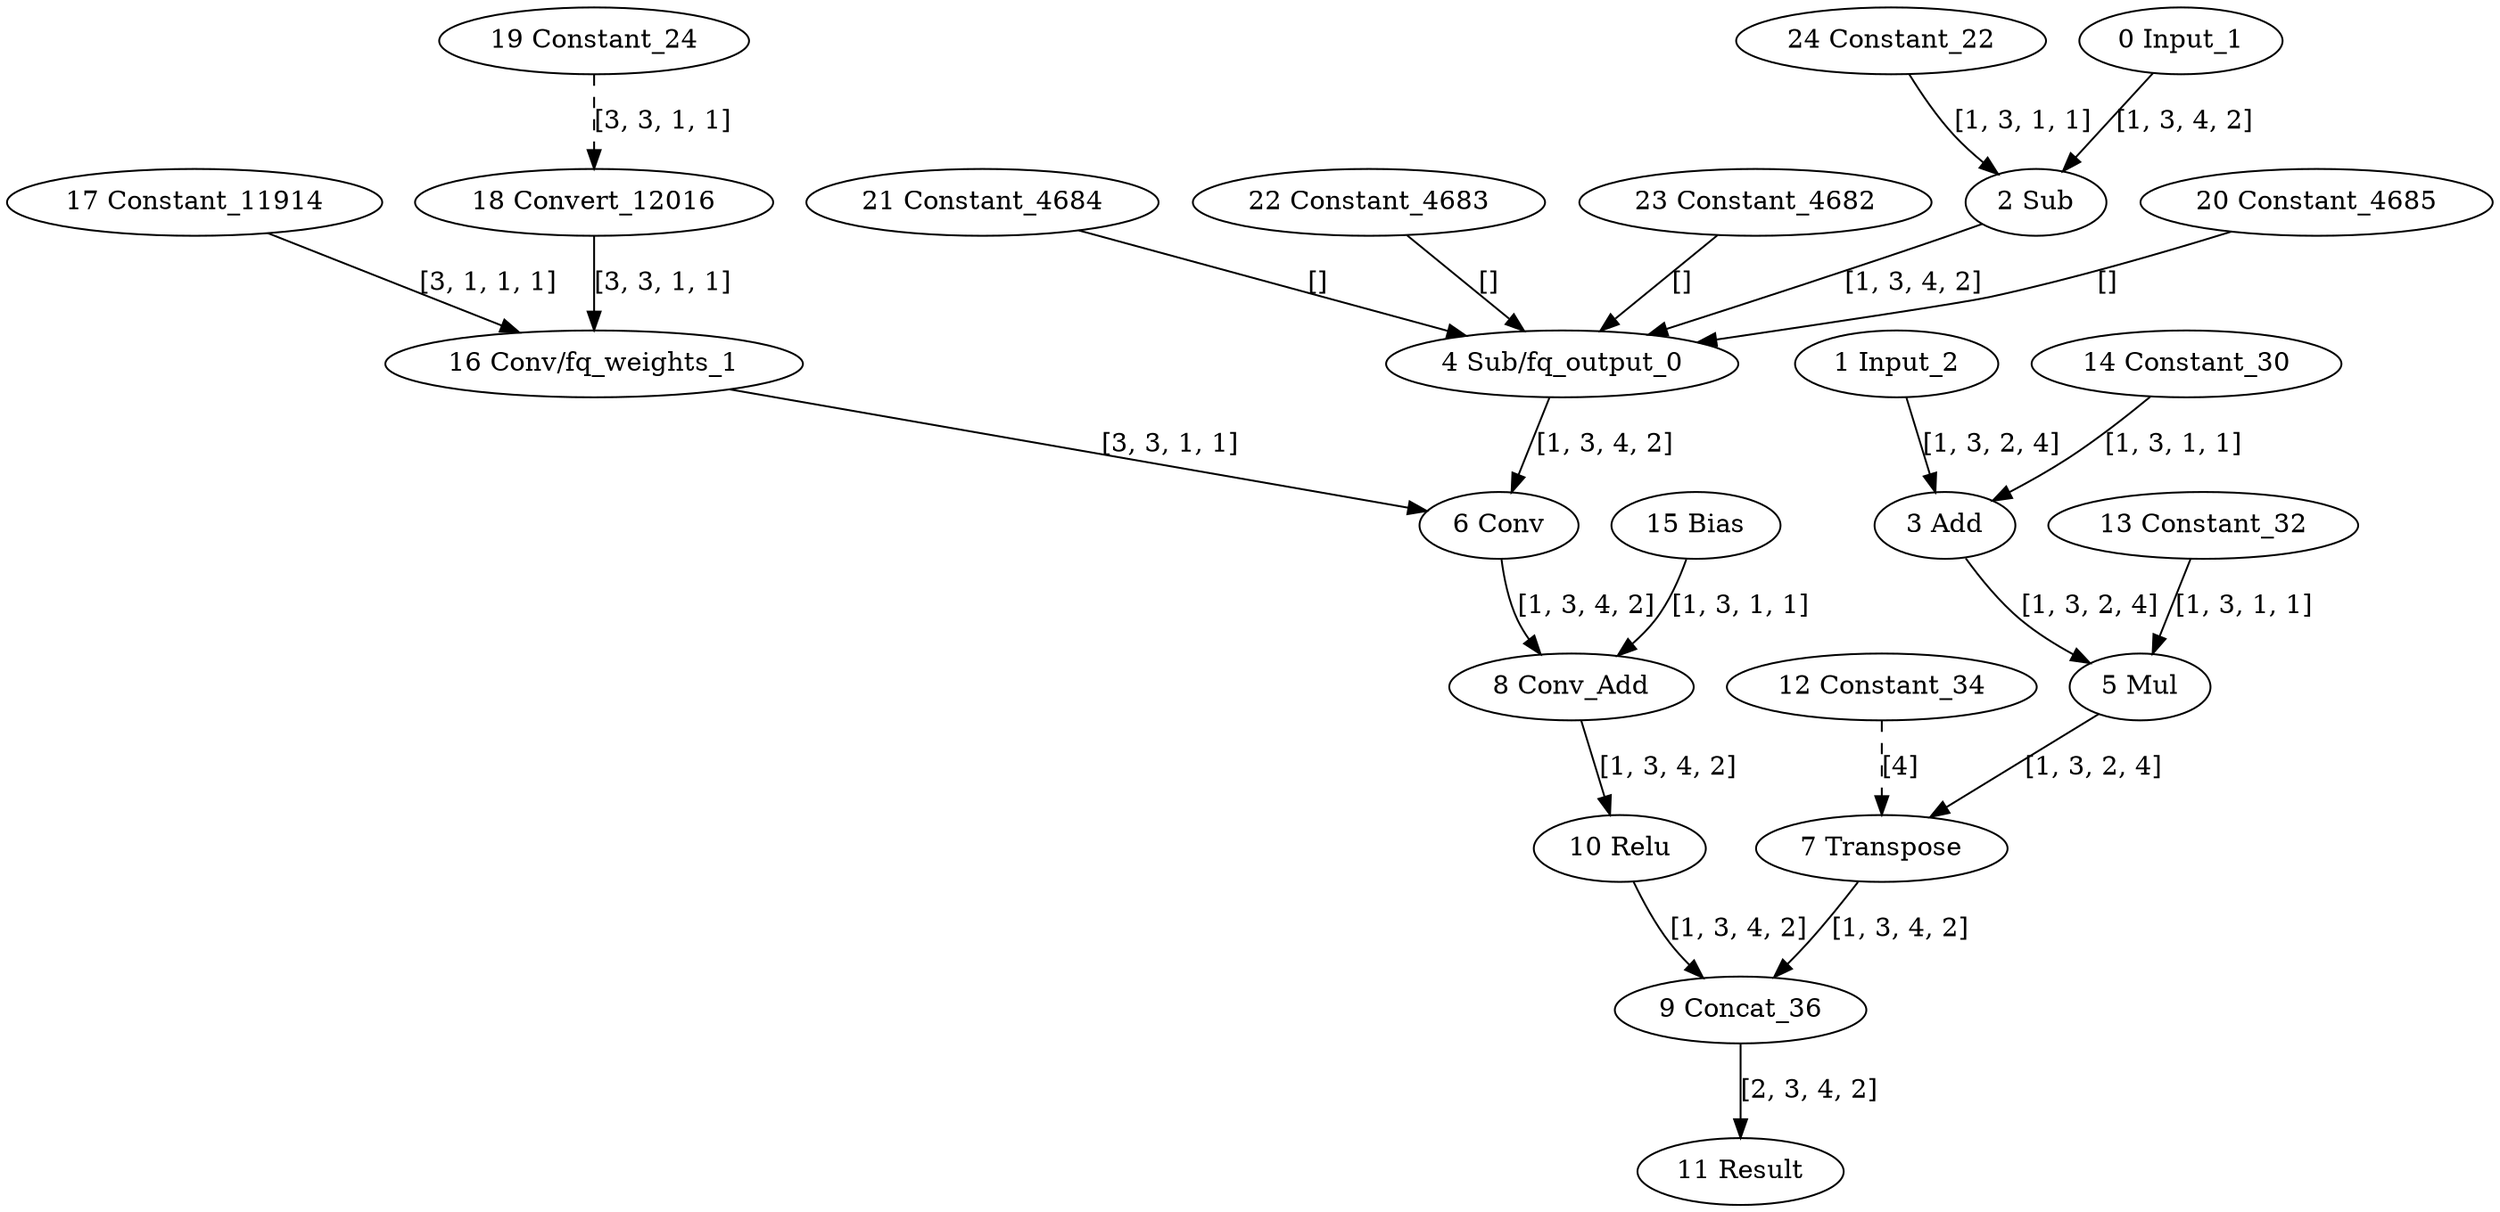 strict digraph  {
"0 Input_1" [id=0, type=Parameter];
"1 Input_2" [id=1, type=Parameter];
"2 Sub" [id=2, type=Subtract];
"3 Add" [id=3, type=Add];
"4 Sub/fq_output_0" [id=4, type=FakeQuantize];
"5 Mul" [id=5, type=Multiply];
"6 Conv" [id=6, type=Convolution];
"7 Transpose" [id=7, type=Transpose];
"8 Conv_Add" [id=8, type=Add];
"9 Concat_36" [id=9, type=Concat];
"10 Relu" [id=10, type=Relu];
"11 Result" [id=11, type=Result];
"12 Constant_34" [id=12, type=Constant];
"13 Constant_32" [id=13, type=Constant];
"14 Constant_30" [id=14, type=Constant];
"15 Bias" [id=15, type=Constant];
"16 Conv/fq_weights_1" [id=16, type=Multiply];
"17 Constant_11914" [id=17, type=Constant];
"18 Convert_12016" [id=18, type=Convert];
"19 Constant_24" [id=19, type=Constant];
"20 Constant_4685" [id=20, type=Constant];
"21 Constant_4684" [id=21, type=Constant];
"22 Constant_4683" [id=22, type=Constant];
"23 Constant_4682" [id=23, type=Constant];
"24 Constant_22" [id=24, type=Constant];
"0 Input_1" -> "2 Sub"  [label="[1, 3, 4, 2]", style=solid];
"1 Input_2" -> "3 Add"  [label="[1, 3, 2, 4]", style=solid];
"2 Sub" -> "4 Sub/fq_output_0"  [label="[1, 3, 4, 2]", style=solid];
"3 Add" -> "5 Mul"  [label="[1, 3, 2, 4]", style=solid];
"4 Sub/fq_output_0" -> "6 Conv"  [label="[1, 3, 4, 2]", style=solid];
"5 Mul" -> "7 Transpose"  [label="[1, 3, 2, 4]", style=solid];
"6 Conv" -> "8 Conv_Add"  [label="[1, 3, 4, 2]", style=solid];
"7 Transpose" -> "9 Concat_36"  [label="[1, 3, 4, 2]", style=solid];
"8 Conv_Add" -> "10 Relu"  [label="[1, 3, 4, 2]", style=solid];
"9 Concat_36" -> "11 Result"  [label="[2, 3, 4, 2]", style=solid];
"10 Relu" -> "9 Concat_36"  [label="[1, 3, 4, 2]", style=solid];
"12 Constant_34" -> "7 Transpose"  [label="[4]", style=dashed];
"13 Constant_32" -> "5 Mul"  [label="[1, 3, 1, 1]", style=solid];
"14 Constant_30" -> "3 Add"  [label="[1, 3, 1, 1]", style=solid];
"15 Bias" -> "8 Conv_Add"  [label="[1, 3, 1, 1]", style=solid];
"16 Conv/fq_weights_1" -> "6 Conv"  [label="[3, 3, 1, 1]", style=solid];
"17 Constant_11914" -> "16 Conv/fq_weights_1"  [label="[3, 1, 1, 1]", style=solid];
"18 Convert_12016" -> "16 Conv/fq_weights_1"  [label="[3, 3, 1, 1]", style=solid];
"19 Constant_24" -> "18 Convert_12016"  [label="[3, 3, 1, 1]", style=dashed];
"20 Constant_4685" -> "4 Sub/fq_output_0"  [label="[]", style=solid];
"21 Constant_4684" -> "4 Sub/fq_output_0"  [label="[]", style=solid];
"22 Constant_4683" -> "4 Sub/fq_output_0"  [label="[]", style=solid];
"23 Constant_4682" -> "4 Sub/fq_output_0"  [label="[]", style=solid];
"24 Constant_22" -> "2 Sub"  [label="[1, 3, 1, 1]", style=solid];
}
